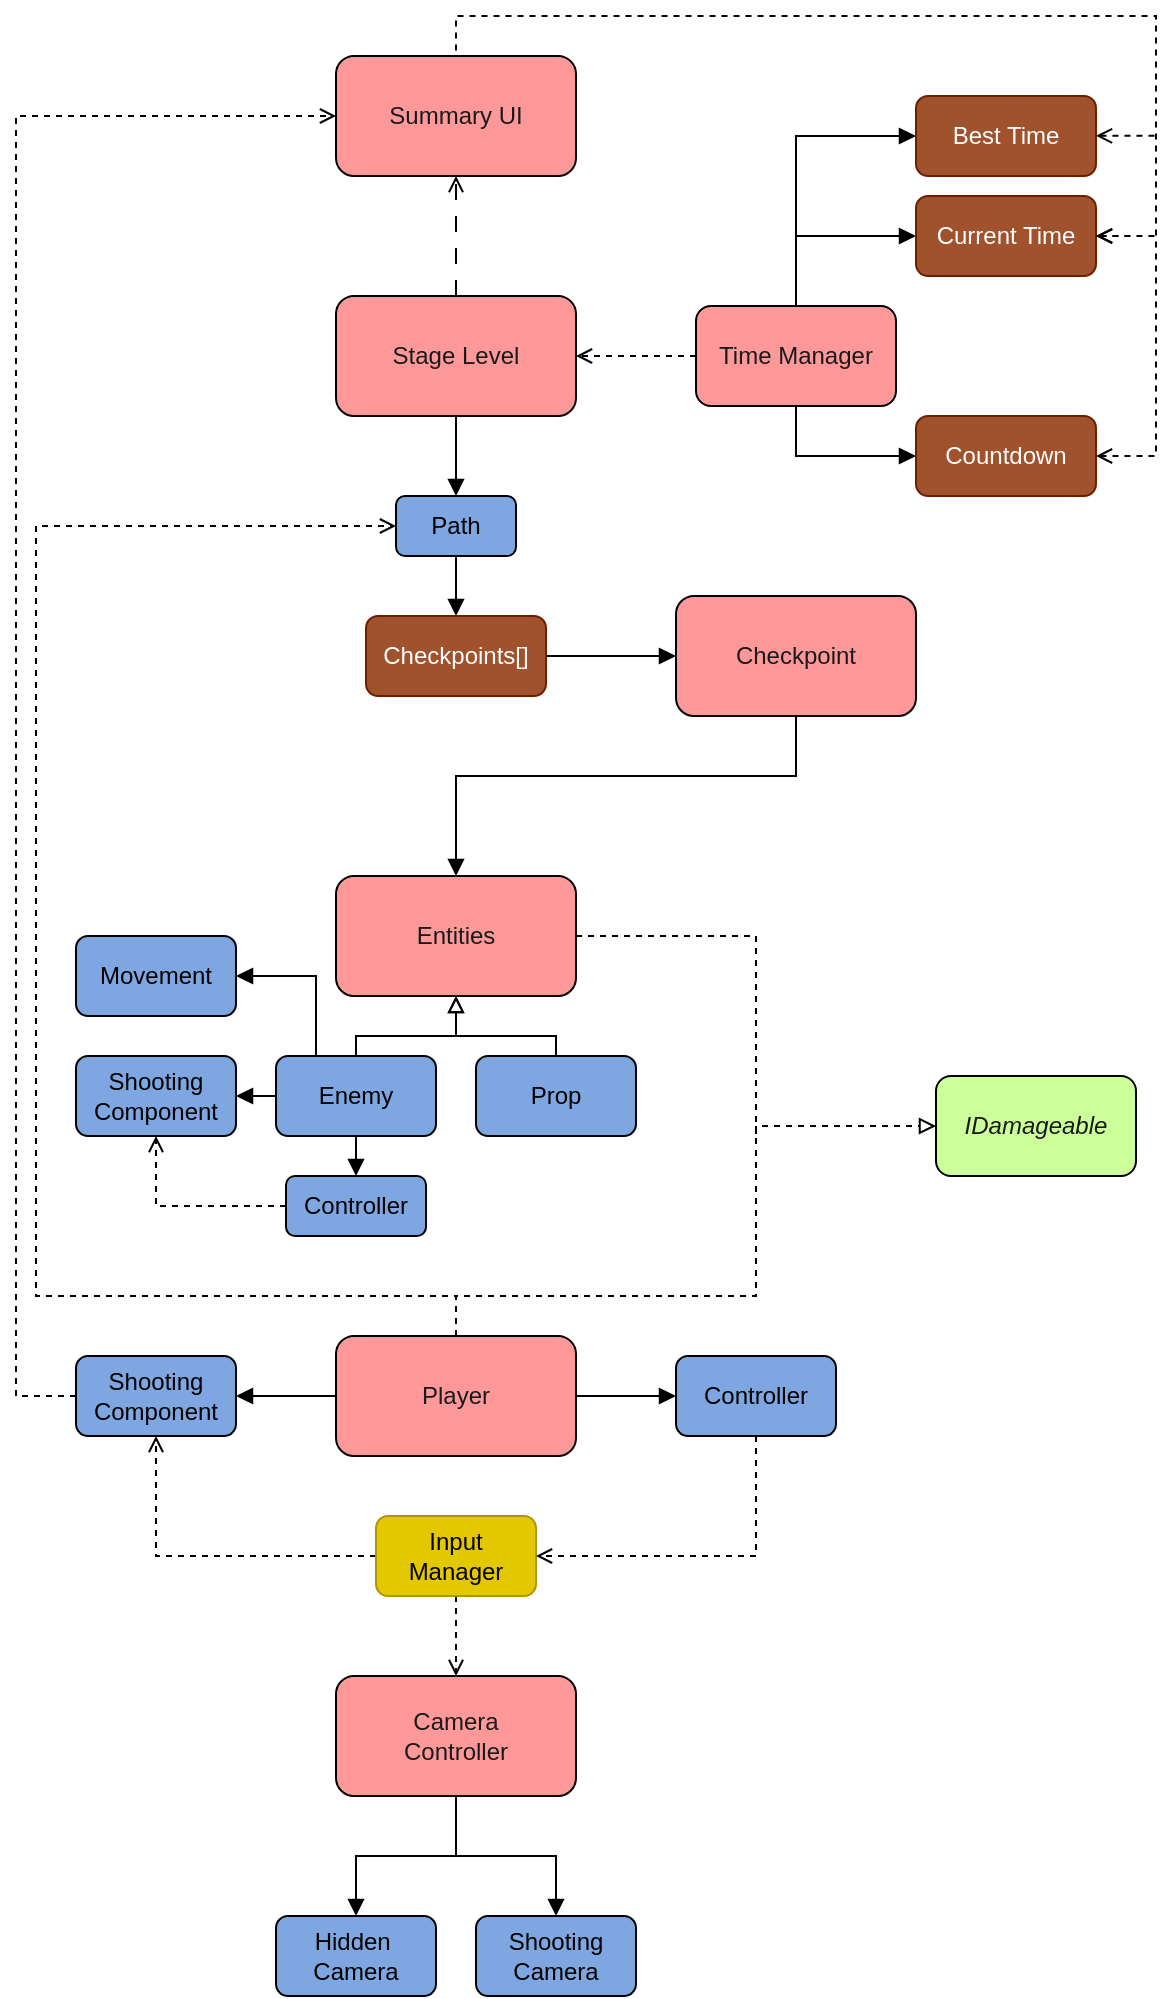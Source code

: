 <mxfile version="21.2.8" type="device">
  <diagram name="Simplified UML" id="Lt9V92rxW6GRgsravggN">
    <mxGraphModel dx="1419" dy="1106" grid="1" gridSize="10" guides="1" tooltips="1" connect="1" arrows="1" fold="1" page="0" pageScale="1" pageWidth="850" pageHeight="1100" math="0" shadow="0">
      <root>
        <mxCell id="0" />
        <mxCell id="1" parent="0" />
        <mxCell id="rnpLa5qPzDcnM3WUcCY0-20" style="edgeStyle=orthogonalEdgeStyle;rounded=0;orthogonalLoop=1;jettySize=auto;html=1;exitX=0.5;exitY=1;exitDx=0;exitDy=0;entryX=0.5;entryY=0;entryDx=0;entryDy=0;endArrow=block;endFill=1;" edge="1" parent="1" source="ayX3Q587YIUIxVzyPdZm-2" target="ayX3Q587YIUIxVzyPdZm-4">
          <mxGeometry relative="1" as="geometry" />
        </mxCell>
        <mxCell id="ayX3Q587YIUIxVzyPdZm-2" value="Path" style="rounded=1;whiteSpace=wrap;html=1;fillColor=#7EA6E0;" parent="1" vertex="1">
          <mxGeometry x="1060" y="280" width="60" height="30" as="geometry" />
        </mxCell>
        <mxCell id="rnpLa5qPzDcnM3WUcCY0-19" style="edgeStyle=orthogonalEdgeStyle;rounded=0;orthogonalLoop=1;jettySize=auto;html=1;exitX=0.5;exitY=1;exitDx=0;exitDy=0;entryX=0.5;entryY=0;entryDx=0;entryDy=0;endArrow=block;endFill=1;" edge="1" parent="1" source="ayX3Q587YIUIxVzyPdZm-3" target="ayX3Q587YIUIxVzyPdZm-2">
          <mxGeometry relative="1" as="geometry" />
        </mxCell>
        <mxCell id="rnpLa5qPzDcnM3WUcCY0-41" style="edgeStyle=orthogonalEdgeStyle;rounded=0;orthogonalLoop=1;jettySize=auto;html=1;exitX=0.5;exitY=0;exitDx=0;exitDy=0;entryX=0.5;entryY=1;entryDx=0;entryDy=0;dashed=1;dashPattern=8 8;endArrow=open;endFill=0;" edge="1" parent="1" source="ayX3Q587YIUIxVzyPdZm-3" target="rnpLa5qPzDcnM3WUcCY0-6">
          <mxGeometry relative="1" as="geometry" />
        </mxCell>
        <mxCell id="ayX3Q587YIUIxVzyPdZm-3" value="Stage Level" style="rounded=1;whiteSpace=wrap;html=1;fillColor=#FF9999;fontColor=#1A1A1A;" parent="1" vertex="1">
          <mxGeometry x="1030" y="180" width="120" height="60" as="geometry" />
        </mxCell>
        <mxCell id="rnpLa5qPzDcnM3WUcCY0-38" style="edgeStyle=orthogonalEdgeStyle;rounded=0;orthogonalLoop=1;jettySize=auto;html=1;exitX=1;exitY=0.5;exitDx=0;exitDy=0;endArrow=block;endFill=1;" edge="1" parent="1" source="ayX3Q587YIUIxVzyPdZm-4" target="rnpLa5qPzDcnM3WUcCY0-37">
          <mxGeometry relative="1" as="geometry" />
        </mxCell>
        <mxCell id="ayX3Q587YIUIxVzyPdZm-4" value="Checkpoints[]" style="rounded=1;whiteSpace=wrap;html=1;fillColor=#a0522d;fontColor=#ffffff;strokeColor=#6D1F00;" parent="1" vertex="1">
          <mxGeometry x="1045" y="340" width="90" height="40" as="geometry" />
        </mxCell>
        <mxCell id="ayX3Q587YIUIxVzyPdZm-6" value="Entities" style="rounded=1;whiteSpace=wrap;html=1;fillColor=#FF9999;fontColor=#1A1A1A;" parent="1" vertex="1">
          <mxGeometry x="1030" y="470" width="120" height="60" as="geometry" />
        </mxCell>
        <mxCell id="rnpLa5qPzDcnM3WUcCY0-46" style="edgeStyle=orthogonalEdgeStyle;rounded=0;orthogonalLoop=1;jettySize=auto;html=1;exitX=0.5;exitY=1;exitDx=0;exitDy=0;entryX=0;entryY=0.5;entryDx=0;entryDy=0;endArrow=block;endFill=1;" edge="1" parent="1" source="rnpLa5qPzDcnM3WUcCY0-1" target="rnpLa5qPzDcnM3WUcCY0-3">
          <mxGeometry relative="1" as="geometry" />
        </mxCell>
        <mxCell id="rnpLa5qPzDcnM3WUcCY0-47" style="edgeStyle=orthogonalEdgeStyle;rounded=0;orthogonalLoop=1;jettySize=auto;html=1;exitX=0.5;exitY=0;exitDx=0;exitDy=0;entryX=0;entryY=0.5;entryDx=0;entryDy=0;endArrow=block;endFill=1;" edge="1" parent="1" source="rnpLa5qPzDcnM3WUcCY0-1" target="rnpLa5qPzDcnM3WUcCY0-2">
          <mxGeometry relative="1" as="geometry" />
        </mxCell>
        <mxCell id="rnpLa5qPzDcnM3WUcCY0-48" style="edgeStyle=orthogonalEdgeStyle;rounded=0;orthogonalLoop=1;jettySize=auto;html=1;exitX=0.5;exitY=0;exitDx=0;exitDy=0;entryX=0;entryY=0.5;entryDx=0;entryDy=0;endArrow=block;endFill=1;" edge="1" parent="1" source="rnpLa5qPzDcnM3WUcCY0-1" target="rnpLa5qPzDcnM3WUcCY0-45">
          <mxGeometry relative="1" as="geometry" />
        </mxCell>
        <mxCell id="rnpLa5qPzDcnM3WUcCY0-68" style="edgeStyle=orthogonalEdgeStyle;rounded=0;orthogonalLoop=1;jettySize=auto;html=1;exitX=0;exitY=0.5;exitDx=0;exitDy=0;entryX=1;entryY=0.5;entryDx=0;entryDy=0;endArrow=open;endFill=0;dashed=1;" edge="1" parent="1" source="rnpLa5qPzDcnM3WUcCY0-1" target="ayX3Q587YIUIxVzyPdZm-3">
          <mxGeometry relative="1" as="geometry" />
        </mxCell>
        <mxCell id="rnpLa5qPzDcnM3WUcCY0-1" value="Time Manager" style="rounded=1;whiteSpace=wrap;html=1;fillColor=#FF9999;fontColor=#1A1A1A;" vertex="1" parent="1">
          <mxGeometry x="1210" y="185" width="100" height="50" as="geometry" />
        </mxCell>
        <mxCell id="rnpLa5qPzDcnM3WUcCY0-2" value="Current Time" style="rounded=1;whiteSpace=wrap;html=1;fillColor=#a0522d;fontColor=#ffffff;strokeColor=#6D1F00;" vertex="1" parent="1">
          <mxGeometry x="1320" y="130" width="90" height="40" as="geometry" />
        </mxCell>
        <mxCell id="rnpLa5qPzDcnM3WUcCY0-58" style="edgeStyle=orthogonalEdgeStyle;rounded=0;orthogonalLoop=1;jettySize=auto;html=1;exitX=1;exitY=0.5;exitDx=0;exitDy=0;entryX=0.5;entryY=0;entryDx=0;entryDy=0;dashed=1;endArrow=none;endFill=0;startArrow=open;startFill=0;" edge="1" parent="1" source="rnpLa5qPzDcnM3WUcCY0-3" target="rnpLa5qPzDcnM3WUcCY0-6">
          <mxGeometry relative="1" as="geometry">
            <Array as="points">
              <mxPoint x="1440" y="260" />
              <mxPoint x="1440" y="40" />
              <mxPoint x="1090" y="40" />
            </Array>
          </mxGeometry>
        </mxCell>
        <mxCell id="rnpLa5qPzDcnM3WUcCY0-3" value="Countdown" style="rounded=1;whiteSpace=wrap;html=1;fillColor=#a0522d;fontColor=#ffffff;strokeColor=#6D1F00;" vertex="1" parent="1">
          <mxGeometry x="1320" y="240" width="90" height="40" as="geometry" />
        </mxCell>
        <mxCell id="rnpLa5qPzDcnM3WUcCY0-6" value="Summary UI" style="rounded=1;whiteSpace=wrap;html=1;fillColor=#FF9999;fontColor=#1A1A1A;" vertex="1" parent="1">
          <mxGeometry x="1030" y="60" width="120" height="60" as="geometry" />
        </mxCell>
        <mxCell id="rnpLa5qPzDcnM3WUcCY0-8" style="edgeStyle=orthogonalEdgeStyle;rounded=0;orthogonalLoop=1;jettySize=auto;html=1;exitX=0.5;exitY=0;exitDx=0;exitDy=0;entryX=0.5;entryY=1;entryDx=0;entryDy=0;endArrow=block;endFill=0;" edge="1" parent="1" source="rnpLa5qPzDcnM3WUcCY0-7" target="ayX3Q587YIUIxVzyPdZm-6">
          <mxGeometry relative="1" as="geometry">
            <Array as="points">
              <mxPoint x="1050" y="550" />
              <mxPoint x="1100" y="550" />
            </Array>
          </mxGeometry>
        </mxCell>
        <mxCell id="rnpLa5qPzDcnM3WUcCY0-15" style="edgeStyle=orthogonalEdgeStyle;rounded=0;orthogonalLoop=1;jettySize=auto;html=1;exitX=0;exitY=0.5;exitDx=0;exitDy=0;entryX=1;entryY=0.5;entryDx=0;entryDy=0;endArrow=block;endFill=1;" edge="1" parent="1" source="rnpLa5qPzDcnM3WUcCY0-7" target="rnpLa5qPzDcnM3WUcCY0-14">
          <mxGeometry relative="1" as="geometry" />
        </mxCell>
        <mxCell id="rnpLa5qPzDcnM3WUcCY0-33" style="edgeStyle=orthogonalEdgeStyle;rounded=0;orthogonalLoop=1;jettySize=auto;html=1;exitX=0.5;exitY=1;exitDx=0;exitDy=0;entryX=0.5;entryY=0;entryDx=0;entryDy=0;endArrow=block;endFill=1;" edge="1" parent="1" source="rnpLa5qPzDcnM3WUcCY0-7" target="rnpLa5qPzDcnM3WUcCY0-32">
          <mxGeometry relative="1" as="geometry" />
        </mxCell>
        <mxCell id="rnpLa5qPzDcnM3WUcCY0-67" style="edgeStyle=orthogonalEdgeStyle;rounded=0;orthogonalLoop=1;jettySize=auto;html=1;exitX=0.25;exitY=0;exitDx=0;exitDy=0;entryX=1;entryY=0.5;entryDx=0;entryDy=0;endArrow=block;endFill=1;" edge="1" parent="1" source="rnpLa5qPzDcnM3WUcCY0-7" target="rnpLa5qPzDcnM3WUcCY0-66">
          <mxGeometry relative="1" as="geometry" />
        </mxCell>
        <mxCell id="rnpLa5qPzDcnM3WUcCY0-7" value="Enemy" style="rounded=1;whiteSpace=wrap;html=1;fillColor=#7EA6E0;" vertex="1" parent="1">
          <mxGeometry x="1000" y="560" width="80" height="40" as="geometry" />
        </mxCell>
        <mxCell id="rnpLa5qPzDcnM3WUcCY0-11" style="edgeStyle=orthogonalEdgeStyle;rounded=0;orthogonalLoop=1;jettySize=auto;html=1;exitX=0.5;exitY=0;exitDx=0;exitDy=0;entryX=0.5;entryY=1;entryDx=0;entryDy=0;endArrow=block;endFill=0;" edge="1" parent="1" source="rnpLa5qPzDcnM3WUcCY0-9" target="ayX3Q587YIUIxVzyPdZm-6">
          <mxGeometry relative="1" as="geometry">
            <Array as="points">
              <mxPoint x="1140" y="550" />
              <mxPoint x="1090" y="550" />
            </Array>
          </mxGeometry>
        </mxCell>
        <mxCell id="rnpLa5qPzDcnM3WUcCY0-9" value="Prop" style="rounded=1;whiteSpace=wrap;html=1;fillColor=#7EA6E0;" vertex="1" parent="1">
          <mxGeometry x="1100" y="560" width="80" height="40" as="geometry" />
        </mxCell>
        <mxCell id="rnpLa5qPzDcnM3WUcCY0-12" value="&lt;i&gt;IDamageable&lt;/i&gt;" style="rounded=1;whiteSpace=wrap;html=1;fillColor=#CCFF99;fontColor=#1A1A1A;" vertex="1" parent="1">
          <mxGeometry x="1330" y="570" width="100" height="50" as="geometry" />
        </mxCell>
        <mxCell id="rnpLa5qPzDcnM3WUcCY0-14" value="Shooting&lt;br&gt;Component" style="rounded=1;whiteSpace=wrap;html=1;fillColor=#7EA6E0;" vertex="1" parent="1">
          <mxGeometry x="900" y="560" width="80" height="40" as="geometry" />
        </mxCell>
        <mxCell id="rnpLa5qPzDcnM3WUcCY0-24" style="edgeStyle=orthogonalEdgeStyle;rounded=0;orthogonalLoop=1;jettySize=auto;html=1;exitX=0;exitY=0.5;exitDx=0;exitDy=0;entryX=1;entryY=0.5;entryDx=0;entryDy=0;endArrow=block;endFill=1;" edge="1" parent="1" source="rnpLa5qPzDcnM3WUcCY0-21" target="rnpLa5qPzDcnM3WUcCY0-22">
          <mxGeometry relative="1" as="geometry" />
        </mxCell>
        <mxCell id="rnpLa5qPzDcnM3WUcCY0-29" style="edgeStyle=orthogonalEdgeStyle;rounded=0;orthogonalLoop=1;jettySize=auto;html=1;exitX=1;exitY=0.5;exitDx=0;exitDy=0;entryX=0;entryY=0.5;entryDx=0;entryDy=0;endArrow=block;endFill=1;" edge="1" parent="1" source="rnpLa5qPzDcnM3WUcCY0-21" target="rnpLa5qPzDcnM3WUcCY0-28">
          <mxGeometry relative="1" as="geometry" />
        </mxCell>
        <mxCell id="rnpLa5qPzDcnM3WUcCY0-40" style="edgeStyle=orthogonalEdgeStyle;rounded=0;orthogonalLoop=1;jettySize=auto;html=1;exitX=0.5;exitY=0;exitDx=0;exitDy=0;entryX=0;entryY=0.5;entryDx=0;entryDy=0;dashed=1;endArrow=open;endFill=0;" edge="1" parent="1" source="rnpLa5qPzDcnM3WUcCY0-21" target="ayX3Q587YIUIxVzyPdZm-2">
          <mxGeometry relative="1" as="geometry">
            <Array as="points">
              <mxPoint x="1090" y="680" />
              <mxPoint x="880" y="680" />
              <mxPoint x="880" y="295" />
            </Array>
          </mxGeometry>
        </mxCell>
        <mxCell id="rnpLa5qPzDcnM3WUcCY0-44" style="edgeStyle=orthogonalEdgeStyle;rounded=0;orthogonalLoop=1;jettySize=auto;html=1;exitX=0.5;exitY=0;exitDx=0;exitDy=0;entryX=0;entryY=0.5;entryDx=0;entryDy=0;dashed=1;endArrow=block;endFill=0;" edge="1" parent="1" source="rnpLa5qPzDcnM3WUcCY0-21" target="rnpLa5qPzDcnM3WUcCY0-12">
          <mxGeometry relative="1" as="geometry">
            <Array as="points">
              <mxPoint x="1090" y="680" />
              <mxPoint x="1240" y="680" />
              <mxPoint x="1240" y="595" />
            </Array>
          </mxGeometry>
        </mxCell>
        <mxCell id="rnpLa5qPzDcnM3WUcCY0-21" value="Player" style="rounded=1;whiteSpace=wrap;html=1;fillColor=#FF9999;fontColor=#1A1A1A;" vertex="1" parent="1">
          <mxGeometry x="1030" y="700" width="120" height="60" as="geometry" />
        </mxCell>
        <mxCell id="rnpLa5qPzDcnM3WUcCY0-49" style="edgeStyle=orthogonalEdgeStyle;rounded=0;orthogonalLoop=1;jettySize=auto;html=1;exitX=0;exitY=0.5;exitDx=0;exitDy=0;entryX=0;entryY=0.5;entryDx=0;entryDy=0;dashed=1;endArrow=open;endFill=0;" edge="1" parent="1" source="rnpLa5qPzDcnM3WUcCY0-22" target="rnpLa5qPzDcnM3WUcCY0-6">
          <mxGeometry relative="1" as="geometry">
            <Array as="points">
              <mxPoint x="870" y="730" />
              <mxPoint x="870" y="90" />
            </Array>
          </mxGeometry>
        </mxCell>
        <mxCell id="rnpLa5qPzDcnM3WUcCY0-22" value="Shooting&lt;br&gt;Component" style="rounded=1;whiteSpace=wrap;html=1;fillColor=#7EA6E0;" vertex="1" parent="1">
          <mxGeometry x="900" y="710" width="80" height="40" as="geometry" />
        </mxCell>
        <mxCell id="rnpLa5qPzDcnM3WUcCY0-30" style="edgeStyle=orthogonalEdgeStyle;rounded=0;orthogonalLoop=1;jettySize=auto;html=1;exitX=0;exitY=0.5;exitDx=0;exitDy=0;entryX=0.5;entryY=1;entryDx=0;entryDy=0;dashed=1;endArrow=open;endFill=0;" edge="1" parent="1" source="rnpLa5qPzDcnM3WUcCY0-26" target="rnpLa5qPzDcnM3WUcCY0-22">
          <mxGeometry relative="1" as="geometry" />
        </mxCell>
        <mxCell id="rnpLa5qPzDcnM3WUcCY0-57" style="edgeStyle=orthogonalEdgeStyle;rounded=0;orthogonalLoop=1;jettySize=auto;html=1;exitX=0.5;exitY=1;exitDx=0;exitDy=0;entryX=0.5;entryY=0;entryDx=0;entryDy=0;endArrow=open;endFill=0;dashed=1;" edge="1" parent="1" source="rnpLa5qPzDcnM3WUcCY0-26" target="rnpLa5qPzDcnM3WUcCY0-42">
          <mxGeometry relative="1" as="geometry" />
        </mxCell>
        <mxCell id="rnpLa5qPzDcnM3WUcCY0-26" value="Input &lt;br&gt;Manager" style="whiteSpace=wrap;html=1;rounded=1;fillColor=#e3c800;fontColor=#000000;strokeColor=#B09500;" vertex="1" parent="1">
          <mxGeometry x="1050" y="790" width="80" height="40" as="geometry" />
        </mxCell>
        <mxCell id="rnpLa5qPzDcnM3WUcCY0-50" style="edgeStyle=orthogonalEdgeStyle;rounded=0;orthogonalLoop=1;jettySize=auto;html=1;exitX=0.5;exitY=1;exitDx=0;exitDy=0;entryX=1;entryY=0.5;entryDx=0;entryDy=0;dashed=1;endArrow=open;endFill=0;" edge="1" parent="1" source="rnpLa5qPzDcnM3WUcCY0-28" target="rnpLa5qPzDcnM3WUcCY0-26">
          <mxGeometry relative="1" as="geometry" />
        </mxCell>
        <mxCell id="rnpLa5qPzDcnM3WUcCY0-28" value="Controller" style="rounded=1;whiteSpace=wrap;html=1;fillColor=#7EA6E0;" vertex="1" parent="1">
          <mxGeometry x="1200" y="710" width="80" height="40" as="geometry" />
        </mxCell>
        <mxCell id="rnpLa5qPzDcnM3WUcCY0-34" style="edgeStyle=orthogonalEdgeStyle;rounded=0;orthogonalLoop=1;jettySize=auto;html=1;exitX=0;exitY=0.5;exitDx=0;exitDy=0;entryX=0.5;entryY=1;entryDx=0;entryDy=0;dashed=1;endArrow=open;endFill=0;" edge="1" parent="1" source="rnpLa5qPzDcnM3WUcCY0-32" target="rnpLa5qPzDcnM3WUcCY0-14">
          <mxGeometry relative="1" as="geometry" />
        </mxCell>
        <mxCell id="rnpLa5qPzDcnM3WUcCY0-32" value="Controller" style="rounded=1;whiteSpace=wrap;html=1;fillColor=#7EA6E0;" vertex="1" parent="1">
          <mxGeometry x="1005" y="620" width="70" height="30" as="geometry" />
        </mxCell>
        <mxCell id="rnpLa5qPzDcnM3WUcCY0-39" style="edgeStyle=orthogonalEdgeStyle;rounded=0;orthogonalLoop=1;jettySize=auto;html=1;exitX=0.5;exitY=1;exitDx=0;exitDy=0;entryX=0.5;entryY=0;entryDx=0;entryDy=0;endArrow=block;endFill=1;" edge="1" parent="1" source="rnpLa5qPzDcnM3WUcCY0-37" target="ayX3Q587YIUIxVzyPdZm-6">
          <mxGeometry relative="1" as="geometry">
            <Array as="points">
              <mxPoint x="1260" y="420" />
              <mxPoint x="1090" y="420" />
            </Array>
          </mxGeometry>
        </mxCell>
        <mxCell id="rnpLa5qPzDcnM3WUcCY0-37" value="Checkpoint" style="rounded=1;whiteSpace=wrap;html=1;fillColor=#FF9999;fontColor=#1A1A1A;" vertex="1" parent="1">
          <mxGeometry x="1200" y="330" width="120" height="60" as="geometry" />
        </mxCell>
        <mxCell id="rnpLa5qPzDcnM3WUcCY0-54" value="" style="edgeStyle=orthogonalEdgeStyle;rounded=0;orthogonalLoop=1;jettySize=auto;html=1;endArrow=block;endFill=1;" edge="1" parent="1" source="rnpLa5qPzDcnM3WUcCY0-42" target="rnpLa5qPzDcnM3WUcCY0-53">
          <mxGeometry relative="1" as="geometry" />
        </mxCell>
        <mxCell id="rnpLa5qPzDcnM3WUcCY0-56" style="edgeStyle=orthogonalEdgeStyle;rounded=0;orthogonalLoop=1;jettySize=auto;html=1;exitX=0.5;exitY=1;exitDx=0;exitDy=0;entryX=0.5;entryY=0;entryDx=0;entryDy=0;endArrow=block;endFill=1;" edge="1" parent="1" source="rnpLa5qPzDcnM3WUcCY0-42" target="rnpLa5qPzDcnM3WUcCY0-55">
          <mxGeometry relative="1" as="geometry" />
        </mxCell>
        <mxCell id="rnpLa5qPzDcnM3WUcCY0-42" value="Camera &lt;br&gt;Controller" style="rounded=1;whiteSpace=wrap;html=1;fillColor=#FF9999;fontColor=#1A1A1A;" vertex="1" parent="1">
          <mxGeometry x="1030" y="870" width="120" height="60" as="geometry" />
        </mxCell>
        <mxCell id="rnpLa5qPzDcnM3WUcCY0-45" value="Best Time" style="rounded=1;whiteSpace=wrap;html=1;fillColor=#a0522d;fontColor=#ffffff;strokeColor=#6D1F00;" vertex="1" parent="1">
          <mxGeometry x="1320" y="80" width="90" height="40" as="geometry" />
        </mxCell>
        <mxCell id="rnpLa5qPzDcnM3WUcCY0-53" value="Hidden&amp;nbsp;&lt;br&gt;Camera" style="rounded=1;whiteSpace=wrap;html=1;fillColor=#7EA6E0;" vertex="1" parent="1">
          <mxGeometry x="1000" y="990" width="80" height="40" as="geometry" />
        </mxCell>
        <mxCell id="rnpLa5qPzDcnM3WUcCY0-55" value="Shooting&lt;br&gt;Camera" style="rounded=1;whiteSpace=wrap;html=1;fillColor=#7EA6E0;" vertex="1" parent="1">
          <mxGeometry x="1100" y="990" width="80" height="40" as="geometry" />
        </mxCell>
        <mxCell id="rnpLa5qPzDcnM3WUcCY0-61" style="edgeStyle=orthogonalEdgeStyle;rounded=0;orthogonalLoop=1;jettySize=auto;html=1;exitX=1;exitY=0.5;exitDx=0;exitDy=0;dashed=1;endArrow=none;endFill=0;startArrow=open;startFill=0;" edge="1" parent="1" source="rnpLa5qPzDcnM3WUcCY0-2">
          <mxGeometry relative="1" as="geometry">
            <mxPoint x="1420" y="270" as="sourcePoint" />
            <mxPoint x="1440" y="150" as="targetPoint" />
          </mxGeometry>
        </mxCell>
        <mxCell id="rnpLa5qPzDcnM3WUcCY0-62" style="edgeStyle=orthogonalEdgeStyle;rounded=0;orthogonalLoop=1;jettySize=auto;html=1;exitX=1;exitY=0.5;exitDx=0;exitDy=0;dashed=1;endArrow=none;endFill=0;startArrow=open;startFill=0;" edge="1" parent="1" source="rnpLa5qPzDcnM3WUcCY0-2">
          <mxGeometry relative="1" as="geometry">
            <mxPoint x="1410" y="150" as="sourcePoint" />
            <mxPoint x="1425" y="150" as="targetPoint" />
          </mxGeometry>
        </mxCell>
        <mxCell id="rnpLa5qPzDcnM3WUcCY0-63" style="edgeStyle=orthogonalEdgeStyle;rounded=0;orthogonalLoop=1;jettySize=auto;html=1;exitX=1;exitY=0.5;exitDx=0;exitDy=0;dashed=1;endArrow=none;endFill=0;startArrow=open;startFill=0;" edge="1" parent="1">
          <mxGeometry relative="1" as="geometry">
            <mxPoint x="1410" y="99.9" as="sourcePoint" />
            <mxPoint x="1440" y="100" as="targetPoint" />
          </mxGeometry>
        </mxCell>
        <mxCell id="rnpLa5qPzDcnM3WUcCY0-64" style="edgeStyle=orthogonalEdgeStyle;rounded=0;orthogonalLoop=1;jettySize=auto;html=1;exitX=1;exitY=0.5;exitDx=0;exitDy=0;dashed=1;endArrow=none;endFill=0;" edge="1" parent="1" source="ayX3Q587YIUIxVzyPdZm-6">
          <mxGeometry relative="1" as="geometry">
            <mxPoint x="1100" y="710" as="sourcePoint" />
            <mxPoint x="1240" y="600" as="targetPoint" />
            <Array as="points">
              <mxPoint x="1240" y="500" />
            </Array>
          </mxGeometry>
        </mxCell>
        <mxCell id="rnpLa5qPzDcnM3WUcCY0-66" value="Movement" style="rounded=1;whiteSpace=wrap;html=1;fillColor=#7EA6E0;" vertex="1" parent="1">
          <mxGeometry x="900" y="500" width="80" height="40" as="geometry" />
        </mxCell>
      </root>
    </mxGraphModel>
  </diagram>
</mxfile>
